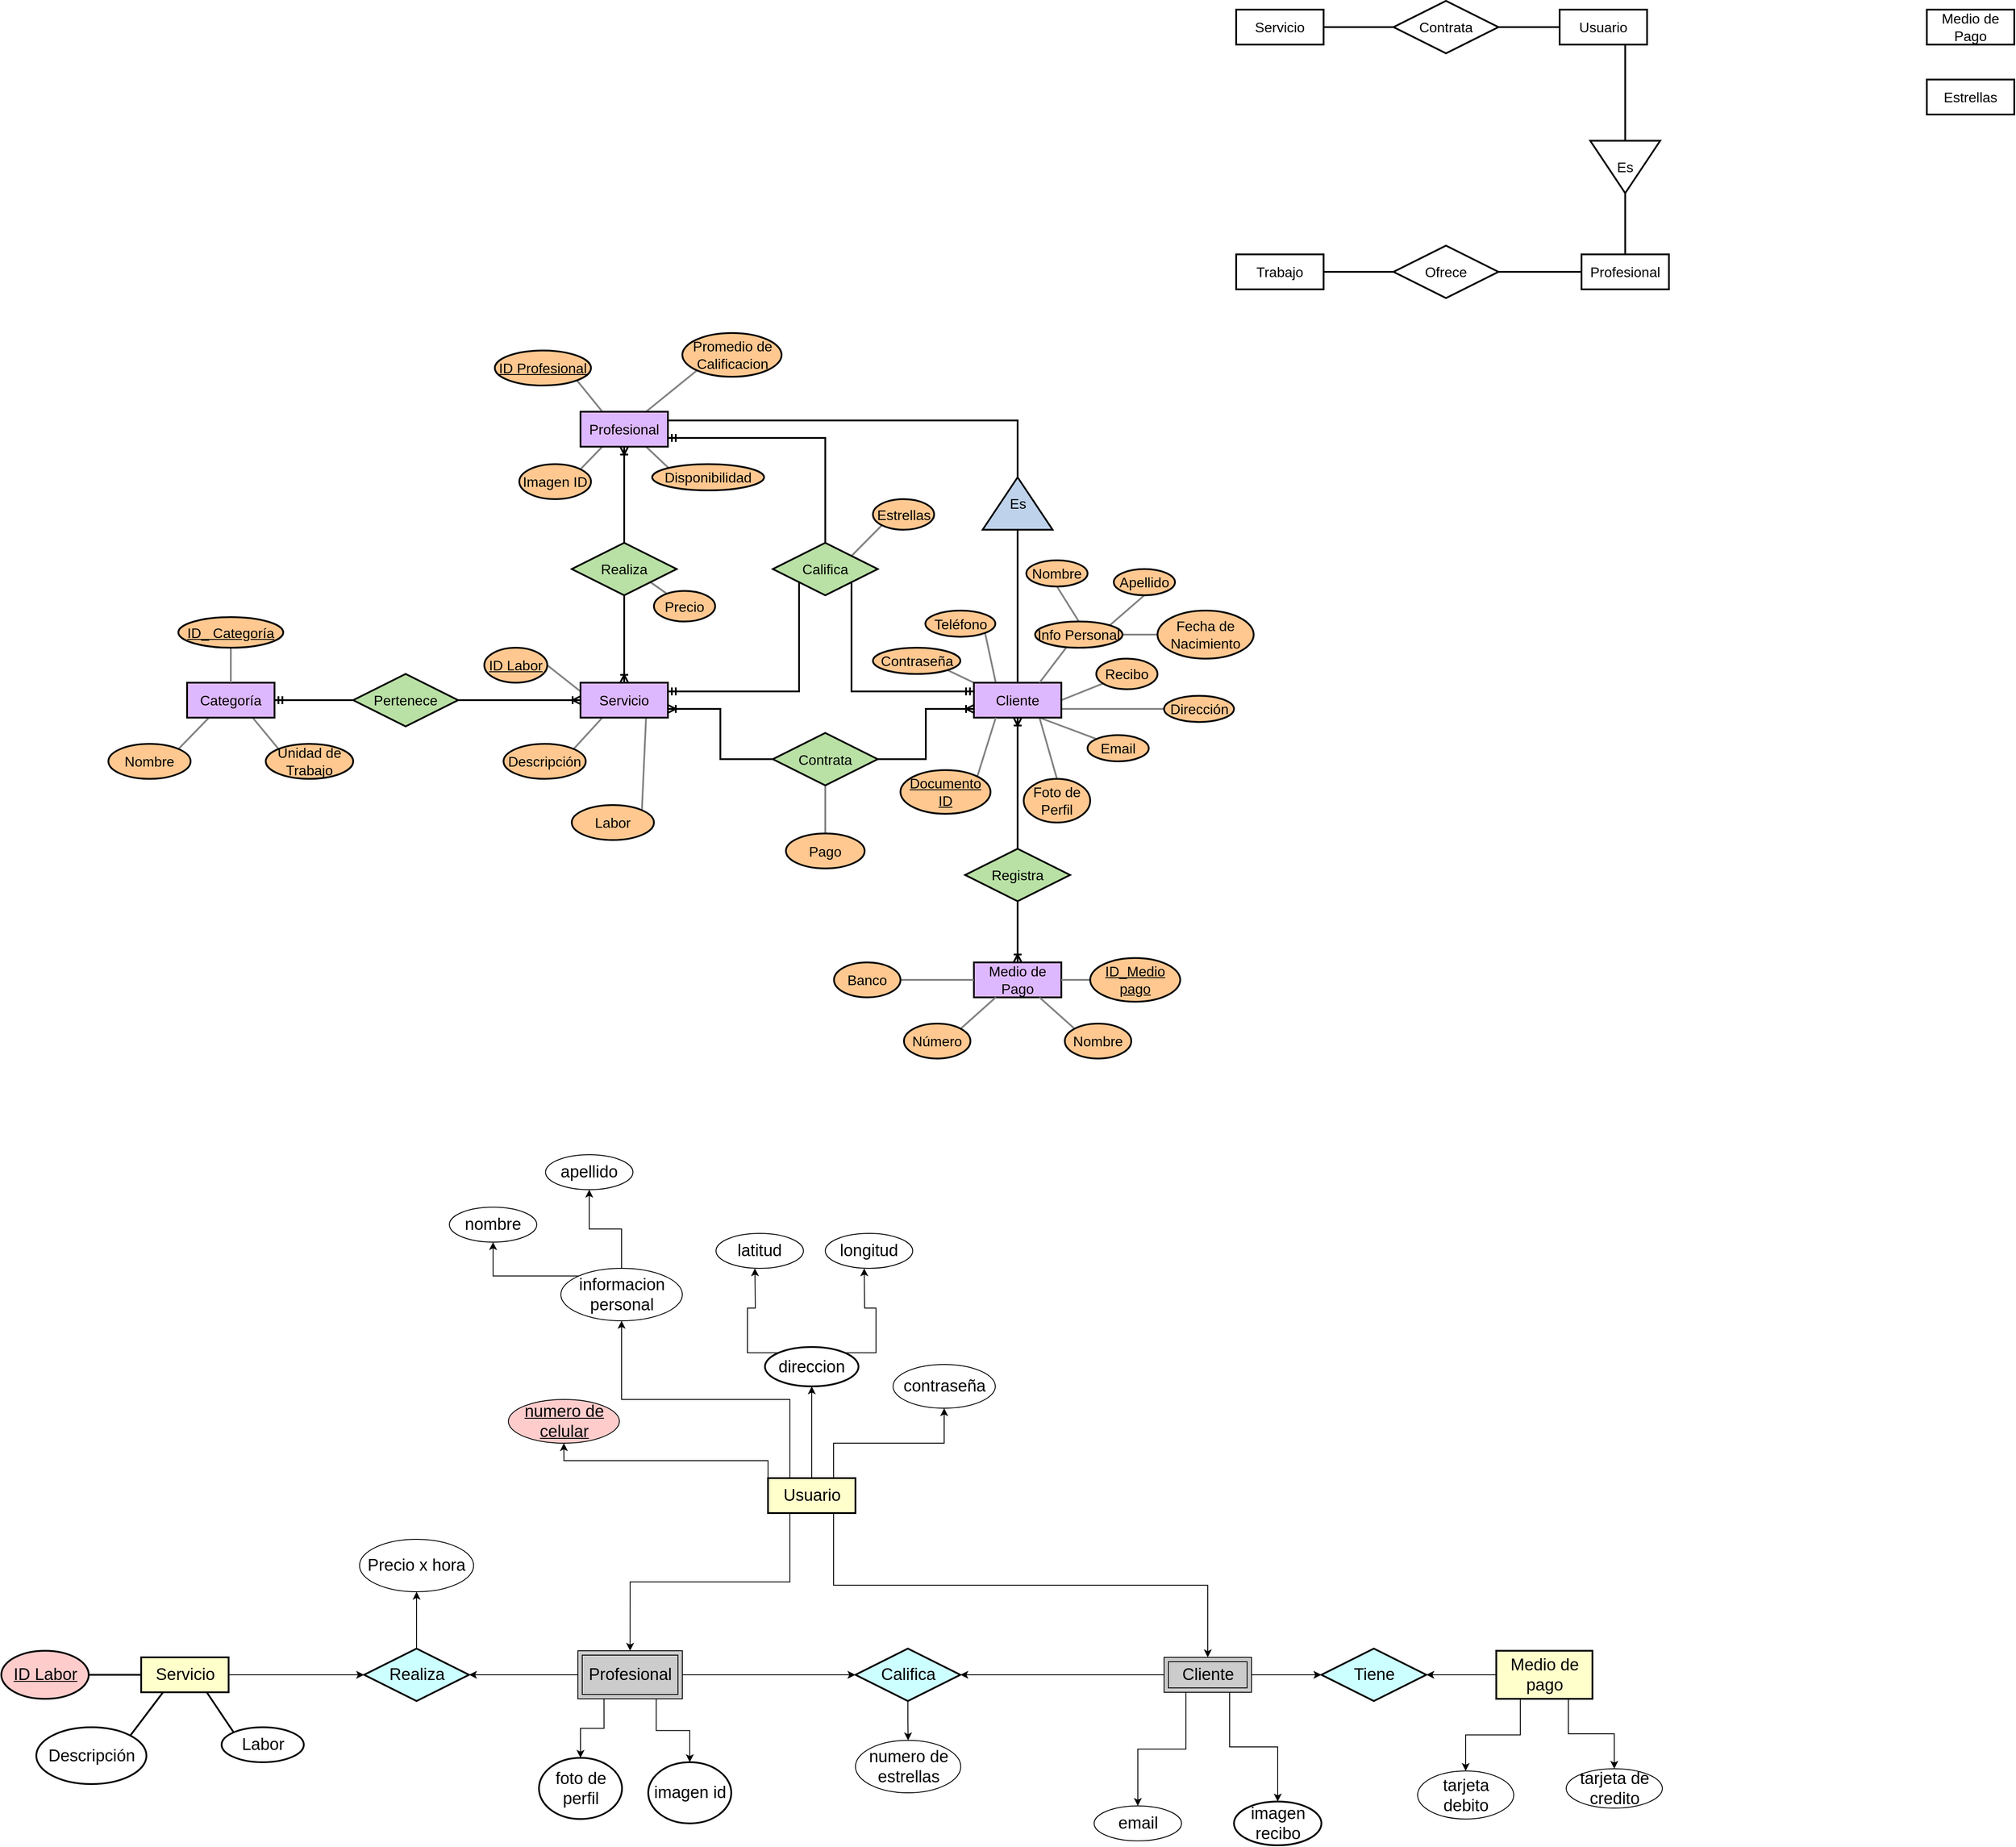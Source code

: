 <mxfile version="22.1.5" type="github">
  <diagram name="Página-1" id="cCKO2vU_R3Nvwjt6O_Bb">
    <mxGraphModel dx="1639" dy="1651" grid="1" gridSize="10" guides="1" tooltips="1" connect="1" arrows="1" fold="1" page="1" pageScale="1" pageWidth="827" pageHeight="1169" math="0" shadow="0">
      <root>
        <mxCell id="0" />
        <mxCell id="1" parent="0" />
        <mxCell id="8-Lv-CJE16GWGZzQea9U-9" style="edgeStyle=orthogonalEdgeStyle;rounded=0;orthogonalLoop=1;jettySize=auto;html=1;exitX=0.5;exitY=1;exitDx=0;exitDy=0;entryX=0.5;entryY=0;entryDx=0;entryDy=0;strokeWidth=2;endArrow=none;endFill=0;startArrow=ERoneToMany;startFill=0;" parent="1" source="zTk_jniPwo0BafnFYXpP-2" target="8-Lv-CJE16GWGZzQea9U-6" edge="1">
          <mxGeometry relative="1" as="geometry" />
        </mxCell>
        <mxCell id="8-Lv-CJE16GWGZzQea9U-27" style="rounded=0;orthogonalLoop=1;jettySize=auto;html=1;exitX=0.25;exitY=0;exitDx=0;exitDy=0;entryX=1;entryY=1;entryDx=0;entryDy=0;endArrow=none;endFill=0;strokeWidth=2;strokeColor=#828282;" parent="1" source="zTk_jniPwo0BafnFYXpP-2" target="8-Lv-CJE16GWGZzQea9U-1" edge="1">
          <mxGeometry relative="1" as="geometry" />
        </mxCell>
        <mxCell id="8-Lv-CJE16GWGZzQea9U-29" style="rounded=0;orthogonalLoop=1;jettySize=auto;html=1;exitX=0.25;exitY=1;exitDx=0;exitDy=0;entryX=1;entryY=0;entryDx=0;entryDy=0;endArrow=none;endFill=0;strokeWidth=2;strokeColor=#828282;" parent="1" source="zTk_jniPwo0BafnFYXpP-2" target="8-Lv-CJE16GWGZzQea9U-2" edge="1">
          <mxGeometry relative="1" as="geometry" />
        </mxCell>
        <mxCell id="8-Lv-CJE16GWGZzQea9U-30" style="rounded=0;orthogonalLoop=1;jettySize=auto;html=1;exitX=0.75;exitY=1;exitDx=0;exitDy=0;entryX=0;entryY=0;entryDx=0;entryDy=0;endArrow=none;endFill=0;strokeWidth=2;strokeColor=#828282;" parent="1" source="zTk_jniPwo0BafnFYXpP-2" target="8-Lv-CJE16GWGZzQea9U-19" edge="1">
          <mxGeometry relative="1" as="geometry" />
        </mxCell>
        <mxCell id="EtuR1tSyYkQJWaHXpzwl-52" style="rounded=0;orthogonalLoop=1;jettySize=auto;html=1;exitX=0.75;exitY=0;exitDx=0;exitDy=0;entryX=0;entryY=1;entryDx=0;entryDy=0;endArrow=none;endFill=0;strokeWidth=2;strokeColor=#828282;" edge="1" parent="1" source="zTk_jniPwo0BafnFYXpP-2" target="EtuR1tSyYkQJWaHXpzwl-50">
          <mxGeometry relative="1" as="geometry" />
        </mxCell>
        <mxCell id="EtuR1tSyYkQJWaHXpzwl-54" style="edgeStyle=orthogonalEdgeStyle;rounded=0;orthogonalLoop=1;jettySize=auto;html=1;exitX=1;exitY=0.75;exitDx=0;exitDy=0;entryX=0.5;entryY=0;entryDx=0;entryDy=0;endArrow=none;endFill=0;strokeWidth=2;startArrow=ERmandOne;startFill=0;" edge="1" parent="1" source="zTk_jniPwo0BafnFYXpP-2" target="EtuR1tSyYkQJWaHXpzwl-53">
          <mxGeometry relative="1" as="geometry" />
        </mxCell>
        <mxCell id="zTk_jniPwo0BafnFYXpP-2" value="Profesional" style="whiteSpace=wrap;html=1;align=center;strokeWidth=2;fontSize=16;fillColor=#DEB8FF;" parent="1" vertex="1">
          <mxGeometry x="150" y="340" width="100" height="40" as="geometry" />
        </mxCell>
        <mxCell id="8-Lv-CJE16GWGZzQea9U-40" style="edgeStyle=orthogonalEdgeStyle;rounded=0;orthogonalLoop=1;jettySize=auto;html=1;exitX=0;exitY=0.75;exitDx=0;exitDy=0;entryX=1;entryY=0.5;entryDx=0;entryDy=0;endArrow=none;endFill=0;strokeWidth=2;startArrow=ERoneToMany;startFill=0;" parent="1" source="zTk_jniPwo0BafnFYXpP-5" target="N90UWdWT46t-Qlg6uNlZ-3" edge="1">
          <mxGeometry relative="1" as="geometry" />
        </mxCell>
        <mxCell id="8-Lv-CJE16GWGZzQea9U-43" style="rounded=0;orthogonalLoop=1;jettySize=auto;html=1;exitX=0.75;exitY=1;exitDx=0;exitDy=0;entryX=0;entryY=0;entryDx=0;entryDy=0;endArrow=none;endFill=0;strokeWidth=2;strokeColor=#828282;" parent="1" source="zTk_jniPwo0BafnFYXpP-5" target="8-Lv-CJE16GWGZzQea9U-17" edge="1">
          <mxGeometry relative="1" as="geometry" />
        </mxCell>
        <mxCell id="8-Lv-CJE16GWGZzQea9U-44" style="rounded=0;orthogonalLoop=1;jettySize=auto;html=1;exitX=1;exitY=0.5;exitDx=0;exitDy=0;endArrow=none;endFill=0;strokeWidth=2;strokeColor=#828282;" parent="1" source="zTk_jniPwo0BafnFYXpP-5" target="8-Lv-CJE16GWGZzQea9U-15" edge="1">
          <mxGeometry relative="1" as="geometry" />
        </mxCell>
        <mxCell id="EtuR1tSyYkQJWaHXpzwl-11" style="edgeStyle=orthogonalEdgeStyle;rounded=0;orthogonalLoop=1;jettySize=auto;html=1;exitX=0.5;exitY=1;exitDx=0;exitDy=0;entryX=0.5;entryY=0;entryDx=0;entryDy=0;strokeWidth=2;endArrow=none;endFill=0;startArrow=ERoneToMany;startFill=0;" edge="1" parent="1" source="zTk_jniPwo0BafnFYXpP-5" target="EtuR1tSyYkQJWaHXpzwl-10">
          <mxGeometry relative="1" as="geometry" />
        </mxCell>
        <mxCell id="EtuR1tSyYkQJWaHXpzwl-30" style="rounded=0;orthogonalLoop=1;jettySize=auto;html=1;exitX=0.75;exitY=1;exitDx=0;exitDy=0;entryX=0.5;entryY=0;entryDx=0;entryDy=0;strokeWidth=2;endArrow=none;endFill=0;strokeColor=#828282;" edge="1" parent="1" source="zTk_jniPwo0BafnFYXpP-5" target="EtuR1tSyYkQJWaHXpzwl-28">
          <mxGeometry relative="1" as="geometry" />
        </mxCell>
        <mxCell id="EtuR1tSyYkQJWaHXpzwl-56" style="edgeStyle=orthogonalEdgeStyle;rounded=0;orthogonalLoop=1;jettySize=auto;html=1;exitX=0;exitY=0.25;exitDx=0;exitDy=0;entryX=1;entryY=1;entryDx=0;entryDy=0;endArrow=none;endFill=0;strokeWidth=2;startArrow=ERmandOne;startFill=0;" edge="1" parent="1" source="zTk_jniPwo0BafnFYXpP-5" target="EtuR1tSyYkQJWaHXpzwl-53">
          <mxGeometry relative="1" as="geometry" />
        </mxCell>
        <mxCell id="EtuR1tSyYkQJWaHXpzwl-59" style="edgeStyle=orthogonalEdgeStyle;rounded=0;orthogonalLoop=1;jettySize=auto;html=1;exitX=1;exitY=0.75;exitDx=0;exitDy=0;entryX=0;entryY=0.5;entryDx=0;entryDy=0;strokeWidth=2;endArrow=none;endFill=0;strokeColor=#828282;" edge="1" parent="1" source="zTk_jniPwo0BafnFYXpP-5" target="EtuR1tSyYkQJWaHXpzwl-57">
          <mxGeometry relative="1" as="geometry" />
        </mxCell>
        <mxCell id="EtuR1tSyYkQJWaHXpzwl-61" style="rounded=0;orthogonalLoop=1;jettySize=auto;html=1;exitX=0.25;exitY=0;exitDx=0;exitDy=0;entryX=1;entryY=1;entryDx=0;entryDy=0;startArrow=none;startFill=0;endArrow=none;endFill=0;strokeWidth=2;strokeColor=#828282;" edge="1" parent="1" source="zTk_jniPwo0BafnFYXpP-5" target="EtuR1tSyYkQJWaHXpzwl-58">
          <mxGeometry relative="1" as="geometry" />
        </mxCell>
        <mxCell id="EtuR1tSyYkQJWaHXpzwl-62" style="rounded=0;orthogonalLoop=1;jettySize=auto;html=1;exitX=0;exitY=0;exitDx=0;exitDy=0;entryX=1;entryY=1;entryDx=0;entryDy=0;startArrow=none;startFill=0;endArrow=none;endFill=0;strokeWidth=2;strokeColor=#828282;" edge="1" parent="1" source="zTk_jniPwo0BafnFYXpP-5" target="EtuR1tSyYkQJWaHXpzwl-60">
          <mxGeometry relative="1" as="geometry" />
        </mxCell>
        <mxCell id="zTk_jniPwo0BafnFYXpP-5" value="&lt;div&gt;Cliente&lt;/div&gt;" style="whiteSpace=wrap;html=1;align=center;strokeWidth=2;fontSize=16;fillColor=#DEB8FF;" parent="1" vertex="1">
          <mxGeometry x="600" y="650" width="100" height="40" as="geometry" />
        </mxCell>
        <mxCell id="EtuR1tSyYkQJWaHXpzwl-35" style="edgeStyle=orthogonalEdgeStyle;rounded=0;orthogonalLoop=1;jettySize=auto;html=1;exitX=0.5;exitY=1;exitDx=0;exitDy=0;strokeWidth=2;endArrow=none;endFill=0;strokeColor=#828282;" edge="1" parent="1" source="N90UWdWT46t-Qlg6uNlZ-3" target="EtuR1tSyYkQJWaHXpzwl-34">
          <mxGeometry relative="1" as="geometry" />
        </mxCell>
        <mxCell id="N90UWdWT46t-Qlg6uNlZ-3" value="Contrata" style="shape=rhombus;perimeter=rhombusPerimeter;whiteSpace=wrap;html=1;align=center;strokeWidth=2;fontSize=16;fillColor=#B9E0A5;" parent="1" vertex="1">
          <mxGeometry x="370" y="707.5" width="120" height="60" as="geometry" />
        </mxCell>
        <mxCell id="8-Lv-CJE16GWGZzQea9U-1" value="ID Profesional" style="ellipse;whiteSpace=wrap;html=1;align=center;fontSize=16;strokeWidth=2;fontStyle=4;fillColor=#FFC891;" parent="1" vertex="1">
          <mxGeometry x="52" y="270" width="110" height="40" as="geometry" />
        </mxCell>
        <mxCell id="8-Lv-CJE16GWGZzQea9U-2" value="Imagen ID" style="ellipse;whiteSpace=wrap;html=1;align=center;fontSize=16;strokeWidth=2;fontStyle=0;fillColor=#FFC891;" parent="1" vertex="1">
          <mxGeometry x="80" y="400" width="82" height="40" as="geometry" />
        </mxCell>
        <mxCell id="8-Lv-CJE16GWGZzQea9U-32" style="rounded=0;orthogonalLoop=1;jettySize=auto;html=1;exitX=1;exitY=0.5;exitDx=0;exitDy=0;endArrow=none;endFill=0;strokeWidth=2;entryX=0;entryY=0.25;entryDx=0;entryDy=0;strokeColor=#828282;" parent="1" source="8-Lv-CJE16GWGZzQea9U-3" target="8-Lv-CJE16GWGZzQea9U-4" edge="1">
          <mxGeometry relative="1" as="geometry" />
        </mxCell>
        <mxCell id="8-Lv-CJE16GWGZzQea9U-3" value="ID Labor" style="ellipse;whiteSpace=wrap;html=1;align=center;fontSize=16;strokeWidth=2;fontStyle=4;fillColor=#FFC891;" parent="1" vertex="1">
          <mxGeometry x="40" y="610" width="72" height="40" as="geometry" />
        </mxCell>
        <mxCell id="8-Lv-CJE16GWGZzQea9U-35" style="rounded=0;orthogonalLoop=1;jettySize=auto;html=1;exitX=0.75;exitY=1;exitDx=0;exitDy=0;entryX=1;entryY=0;entryDx=0;entryDy=0;endArrow=none;endFill=0;strokeWidth=2;strokeColor=#828282;" parent="1" source="8-Lv-CJE16GWGZzQea9U-4" target="8-Lv-CJE16GWGZzQea9U-5" edge="1">
          <mxGeometry relative="1" as="geometry" />
        </mxCell>
        <mxCell id="8-Lv-CJE16GWGZzQea9U-37" style="rounded=0;orthogonalLoop=1;jettySize=auto;html=1;exitX=0.25;exitY=1;exitDx=0;exitDy=0;entryX=1;entryY=0;entryDx=0;entryDy=0;endArrow=none;endFill=0;strokeWidth=2;strokeColor=#828282;" parent="1" source="8-Lv-CJE16GWGZzQea9U-4" target="8-Lv-CJE16GWGZzQea9U-20" edge="1">
          <mxGeometry relative="1" as="geometry" />
        </mxCell>
        <mxCell id="8-Lv-CJE16GWGZzQea9U-38" style="edgeStyle=orthogonalEdgeStyle;rounded=0;orthogonalLoop=1;jettySize=auto;html=1;exitX=1;exitY=0.75;exitDx=0;exitDy=0;entryX=0;entryY=0.5;entryDx=0;entryDy=0;endArrow=none;endFill=0;strokeWidth=2;startArrow=ERoneToMany;startFill=0;" parent="1" source="8-Lv-CJE16GWGZzQea9U-4" target="N90UWdWT46t-Qlg6uNlZ-3" edge="1">
          <mxGeometry relative="1" as="geometry" />
        </mxCell>
        <mxCell id="EtuR1tSyYkQJWaHXpzwl-55" style="edgeStyle=orthogonalEdgeStyle;rounded=0;orthogonalLoop=1;jettySize=auto;html=1;exitX=1;exitY=0.25;exitDx=0;exitDy=0;entryX=0;entryY=1;entryDx=0;entryDy=0;endArrow=none;endFill=0;strokeWidth=2;startArrow=ERmandOne;startFill=0;" edge="1" parent="1" source="8-Lv-CJE16GWGZzQea9U-4" target="EtuR1tSyYkQJWaHXpzwl-53">
          <mxGeometry relative="1" as="geometry" />
        </mxCell>
        <mxCell id="8-Lv-CJE16GWGZzQea9U-4" value="Servicio" style="whiteSpace=wrap;html=1;align=center;strokeWidth=2;fontSize=16;fillColor=#DEB8FF;" parent="1" vertex="1">
          <mxGeometry x="150" y="650" width="100" height="40" as="geometry" />
        </mxCell>
        <mxCell id="8-Lv-CJE16GWGZzQea9U-5" value="Labor" style="ellipse;whiteSpace=wrap;html=1;align=center;fontSize=16;strokeWidth=2;fillColor=#FFC891;" parent="1" vertex="1">
          <mxGeometry x="140" y="790" width="94" height="40" as="geometry" />
        </mxCell>
        <mxCell id="8-Lv-CJE16GWGZzQea9U-10" style="edgeStyle=orthogonalEdgeStyle;rounded=0;orthogonalLoop=1;jettySize=auto;html=1;exitX=0.5;exitY=1;exitDx=0;exitDy=0;endArrow=ERoneToMany;endFill=0;strokeWidth=2;" parent="1" source="8-Lv-CJE16GWGZzQea9U-6" target="8-Lv-CJE16GWGZzQea9U-4" edge="1">
          <mxGeometry relative="1" as="geometry" />
        </mxCell>
        <mxCell id="8-Lv-CJE16GWGZzQea9U-31" style="rounded=0;orthogonalLoop=1;jettySize=auto;html=1;exitX=1;exitY=1;exitDx=0;exitDy=0;endArrow=none;endFill=0;strokeWidth=2;strokeColor=#828282;" parent="1" source="8-Lv-CJE16GWGZzQea9U-6" target="8-Lv-CJE16GWGZzQea9U-8" edge="1">
          <mxGeometry relative="1" as="geometry" />
        </mxCell>
        <mxCell id="8-Lv-CJE16GWGZzQea9U-6" value="Realiza" style="shape=rhombus;perimeter=rhombusPerimeter;whiteSpace=wrap;html=1;align=center;strokeWidth=2;fontSize=16;fillColor=#B9E0A5;" parent="1" vertex="1">
          <mxGeometry x="140" y="490" width="120" height="60" as="geometry" />
        </mxCell>
        <mxCell id="8-Lv-CJE16GWGZzQea9U-8" value="Precio" style="ellipse;whiteSpace=wrap;html=1;align=center;fontSize=16;strokeWidth=2;fillColor=#FFC891;" parent="1" vertex="1">
          <mxGeometry x="234" y="545" width="70" height="35" as="geometry" />
        </mxCell>
        <mxCell id="8-Lv-CJE16GWGZzQea9U-46" style="rounded=0;orthogonalLoop=1;jettySize=auto;html=1;exitX=0.355;exitY=1;exitDx=0;exitDy=0;entryX=0.75;entryY=0;entryDx=0;entryDy=0;endArrow=none;endFill=0;strokeWidth=2;exitPerimeter=0;strokeColor=#828282;" parent="1" source="8-Lv-CJE16GWGZzQea9U-13" target="zTk_jniPwo0BafnFYXpP-5" edge="1">
          <mxGeometry relative="1" as="geometry" />
        </mxCell>
        <mxCell id="EtuR1tSyYkQJWaHXpzwl-22" style="rounded=0;orthogonalLoop=1;jettySize=auto;html=1;exitX=1;exitY=0.5;exitDx=0;exitDy=0;entryX=0;entryY=0.5;entryDx=0;entryDy=0;strokeWidth=2;endArrow=none;endFill=0;strokeColor=#828282;" edge="1" parent="1" source="8-Lv-CJE16GWGZzQea9U-13" target="EtuR1tSyYkQJWaHXpzwl-21">
          <mxGeometry relative="1" as="geometry" />
        </mxCell>
        <mxCell id="EtuR1tSyYkQJWaHXpzwl-23" style="rounded=0;orthogonalLoop=1;jettySize=auto;html=1;exitX=0.5;exitY=0;exitDx=0;exitDy=0;entryX=0.5;entryY=1;entryDx=0;entryDy=0;strokeWidth=2;endArrow=none;endFill=0;strokeColor=#828282;" edge="1" parent="1" source="8-Lv-CJE16GWGZzQea9U-13" target="EtuR1tSyYkQJWaHXpzwl-17">
          <mxGeometry relative="1" as="geometry" />
        </mxCell>
        <mxCell id="EtuR1tSyYkQJWaHXpzwl-24" style="rounded=0;orthogonalLoop=1;jettySize=auto;html=1;exitX=1;exitY=0;exitDx=0;exitDy=0;entryX=0.5;entryY=1;entryDx=0;entryDy=0;strokeWidth=2;endArrow=none;endFill=0;strokeColor=#828282;" edge="1" parent="1" source="8-Lv-CJE16GWGZzQea9U-13" target="EtuR1tSyYkQJWaHXpzwl-19">
          <mxGeometry relative="1" as="geometry" />
        </mxCell>
        <mxCell id="8-Lv-CJE16GWGZzQea9U-13" value="Info Personal" style="ellipse;whiteSpace=wrap;html=1;align=center;fontSize=16;strokeWidth=2;fillColor=#FFC891;" parent="1" vertex="1">
          <mxGeometry x="670" y="580" width="100" height="30" as="geometry" />
        </mxCell>
        <mxCell id="8-Lv-CJE16GWGZzQea9U-15" value="Recibo" style="ellipse;whiteSpace=wrap;html=1;align=center;fontSize=16;strokeWidth=2;fillColor=#FFC891;" parent="1" vertex="1">
          <mxGeometry x="740" y="622.5" width="70" height="35" as="geometry" />
        </mxCell>
        <mxCell id="8-Lv-CJE16GWGZzQea9U-17" value="Email" style="ellipse;whiteSpace=wrap;html=1;align=center;fontSize=16;strokeWidth=2;fillColor=#FFC891;" parent="1" vertex="1">
          <mxGeometry x="730" y="710" width="70" height="30" as="geometry" />
        </mxCell>
        <mxCell id="8-Lv-CJE16GWGZzQea9U-19" value="Disponibilidad" style="ellipse;whiteSpace=wrap;html=1;align=center;fontSize=16;strokeWidth=2;fillColor=#FFC891;" parent="1" vertex="1">
          <mxGeometry x="232" y="400" width="128" height="30" as="geometry" />
        </mxCell>
        <mxCell id="8-Lv-CJE16GWGZzQea9U-20" value="Descripción" style="ellipse;whiteSpace=wrap;html=1;align=center;fontSize=16;strokeWidth=2;fillColor=#FFC891;" parent="1" vertex="1">
          <mxGeometry x="62" y="720" width="94" height="40" as="geometry" />
        </mxCell>
        <mxCell id="8xtOcs_HcPYPPj-CtHhS-1" style="edgeStyle=orthogonalEdgeStyle;rounded=0;orthogonalLoop=1;jettySize=auto;html=1;exitX=0.25;exitY=1;exitDx=0;exitDy=0;entryX=0.5;entryY=0;entryDx=0;entryDy=0;fontSize=19;" parent="1" source="8xtOcs_HcPYPPj-CtHhS-8" target="8xtOcs_HcPYPPj-CtHhS-12" edge="1">
          <mxGeometry relative="1" as="geometry" />
        </mxCell>
        <mxCell id="8xtOcs_HcPYPPj-CtHhS-2" style="edgeStyle=orthogonalEdgeStyle;rounded=0;orthogonalLoop=1;jettySize=auto;html=1;exitX=0.75;exitY=1;exitDx=0;exitDy=0;entryX=0.5;entryY=0;entryDx=0;entryDy=0;fontSize=19;" parent="1" source="8xtOcs_HcPYPPj-CtHhS-8" target="8xtOcs_HcPYPPj-CtHhS-15" edge="1">
          <mxGeometry relative="1" as="geometry" />
        </mxCell>
        <mxCell id="8xtOcs_HcPYPPj-CtHhS-3" style="edgeStyle=orthogonalEdgeStyle;rounded=0;orthogonalLoop=1;jettySize=auto;html=1;exitX=0.5;exitY=0;exitDx=0;exitDy=0;entryX=0.5;entryY=1;entryDx=0;entryDy=0;fontSize=19;" parent="1" source="8xtOcs_HcPYPPj-CtHhS-8" target="8xtOcs_HcPYPPj-CtHhS-18" edge="1">
          <mxGeometry relative="1" as="geometry" />
        </mxCell>
        <mxCell id="8xtOcs_HcPYPPj-CtHhS-4" style="edgeStyle=orthogonalEdgeStyle;rounded=0;orthogonalLoop=1;jettySize=auto;html=1;exitX=0;exitY=0;exitDx=0;exitDy=0;entryX=0.5;entryY=1;entryDx=0;entryDy=0;fontSize=19;" parent="1" source="8xtOcs_HcPYPPj-CtHhS-8" target="8xtOcs_HcPYPPj-CtHhS-33" edge="1">
          <mxGeometry relative="1" as="geometry">
            <mxPoint x="164.5" y="1510" as="targetPoint" />
          </mxGeometry>
        </mxCell>
        <mxCell id="8xtOcs_HcPYPPj-CtHhS-5" style="edgeStyle=orthogonalEdgeStyle;rounded=0;orthogonalLoop=1;jettySize=auto;html=1;exitX=0.25;exitY=0;exitDx=0;exitDy=0;entryX=0.5;entryY=1;entryDx=0;entryDy=0;fontSize=19;" parent="1" source="8xtOcs_HcPYPPj-CtHhS-8" target="8xtOcs_HcPYPPj-CtHhS-26" edge="1">
          <mxGeometry relative="1" as="geometry" />
        </mxCell>
        <mxCell id="8xtOcs_HcPYPPj-CtHhS-7" style="edgeStyle=orthogonalEdgeStyle;rounded=0;orthogonalLoop=1;jettySize=auto;html=1;exitX=0.75;exitY=0;exitDx=0;exitDy=0;entryX=0.5;entryY=1;entryDx=0;entryDy=0;fontSize=19;" parent="1" source="8xtOcs_HcPYPPj-CtHhS-8" target="8xtOcs_HcPYPPj-CtHhS-32" edge="1">
          <mxGeometry relative="1" as="geometry" />
        </mxCell>
        <mxCell id="8xtOcs_HcPYPPj-CtHhS-8" value="Usuario" style="whiteSpace=wrap;html=1;align=center;strokeWidth=2;fontSize=19;fillColor=#FFFFCC;" parent="1" vertex="1">
          <mxGeometry x="364.5" y="1560" width="100" height="40" as="geometry" />
        </mxCell>
        <mxCell id="8xtOcs_HcPYPPj-CtHhS-10" style="edgeStyle=orthogonalEdgeStyle;rounded=0;orthogonalLoop=1;jettySize=auto;html=1;exitX=0;exitY=0.5;exitDx=0;exitDy=0;entryX=1;entryY=0.5;entryDx=0;entryDy=0;fontSize=19;" parent="1" source="8xtOcs_HcPYPPj-CtHhS-12" target="8xtOcs_HcPYPPj-CtHhS-28" edge="1">
          <mxGeometry relative="1" as="geometry" />
        </mxCell>
        <mxCell id="8xtOcs_HcPYPPj-CtHhS-60" style="edgeStyle=orthogonalEdgeStyle;rounded=0;orthogonalLoop=1;jettySize=auto;html=1;exitX=1;exitY=0.5;exitDx=0;exitDy=0;entryX=0;entryY=0.5;entryDx=0;entryDy=0;fontSize=19;" parent="1" source="8xtOcs_HcPYPPj-CtHhS-12" target="8xtOcs_HcPYPPj-CtHhS-58" edge="1">
          <mxGeometry relative="1" as="geometry" />
        </mxCell>
        <mxCell id="8xtOcs_HcPYPPj-CtHhS-78" style="edgeStyle=orthogonalEdgeStyle;rounded=0;orthogonalLoop=1;jettySize=auto;html=1;exitX=0.25;exitY=1;exitDx=0;exitDy=0;entryX=0.5;entryY=0;entryDx=0;entryDy=0;fontSize=19;" parent="1" source="8xtOcs_HcPYPPj-CtHhS-12" target="8xtOcs_HcPYPPj-CtHhS-21" edge="1">
          <mxGeometry relative="1" as="geometry" />
        </mxCell>
        <mxCell id="8xtOcs_HcPYPPj-CtHhS-79" style="edgeStyle=orthogonalEdgeStyle;rounded=0;orthogonalLoop=1;jettySize=auto;html=1;exitX=0.75;exitY=1;exitDx=0;exitDy=0;entryX=0.5;entryY=0;entryDx=0;entryDy=0;fontSize=19;" parent="1" source="8xtOcs_HcPYPPj-CtHhS-12" target="8xtOcs_HcPYPPj-CtHhS-77" edge="1">
          <mxGeometry relative="1" as="geometry" />
        </mxCell>
        <mxCell id="8xtOcs_HcPYPPj-CtHhS-12" value="Profesional" style="shape=ext;margin=3;double=1;whiteSpace=wrap;html=1;align=center;fillColor=#CCCCCC;fontSize=19;" parent="1" vertex="1">
          <mxGeometry x="147" y="1757.5" width="119.5" height="55" as="geometry" />
        </mxCell>
        <mxCell id="8xtOcs_HcPYPPj-CtHhS-61" style="edgeStyle=orthogonalEdgeStyle;rounded=0;orthogonalLoop=1;jettySize=auto;html=1;exitX=0;exitY=0.5;exitDx=0;exitDy=0;entryX=1;entryY=0.5;entryDx=0;entryDy=0;fontSize=19;" parent="1" source="8xtOcs_HcPYPPj-CtHhS-15" target="8xtOcs_HcPYPPj-CtHhS-58" edge="1">
          <mxGeometry relative="1" as="geometry" />
        </mxCell>
        <mxCell id="8xtOcs_HcPYPPj-CtHhS-70" style="edgeStyle=orthogonalEdgeStyle;rounded=0;orthogonalLoop=1;jettySize=auto;html=1;exitX=1;exitY=0.5;exitDx=0;exitDy=0;entryX=0;entryY=0.5;entryDx=0;entryDy=0;fontSize=19;" parent="1" source="8xtOcs_HcPYPPj-CtHhS-15" target="8xtOcs_HcPYPPj-CtHhS-69" edge="1">
          <mxGeometry relative="1" as="geometry" />
        </mxCell>
        <mxCell id="8xtOcs_HcPYPPj-CtHhS-81" style="edgeStyle=orthogonalEdgeStyle;rounded=0;orthogonalLoop=1;jettySize=auto;html=1;exitX=0.25;exitY=1;exitDx=0;exitDy=0;entryX=0.5;entryY=0;entryDx=0;entryDy=0;fontSize=19;" parent="1" source="8xtOcs_HcPYPPj-CtHhS-15" target="8xtOcs_HcPYPPj-CtHhS-31" edge="1">
          <mxGeometry relative="1" as="geometry" />
        </mxCell>
        <mxCell id="8xtOcs_HcPYPPj-CtHhS-82" style="edgeStyle=orthogonalEdgeStyle;rounded=0;orthogonalLoop=1;jettySize=auto;html=1;exitX=0.75;exitY=1;exitDx=0;exitDy=0;entryX=0.5;entryY=0;entryDx=0;entryDy=0;fontSize=19;" parent="1" source="8xtOcs_HcPYPPj-CtHhS-15" target="8xtOcs_HcPYPPj-CtHhS-30" edge="1">
          <mxGeometry relative="1" as="geometry" />
        </mxCell>
        <mxCell id="8xtOcs_HcPYPPj-CtHhS-15" value="Cliente" style="shape=ext;margin=3;double=1;whiteSpace=wrap;html=1;align=center;fillColor=#CCCCCC;fontSize=19;" parent="1" vertex="1">
          <mxGeometry x="817.5" y="1765" width="100" height="40" as="geometry" />
        </mxCell>
        <mxCell id="8xtOcs_HcPYPPj-CtHhS-16" style="edgeStyle=orthogonalEdgeStyle;rounded=0;orthogonalLoop=1;jettySize=auto;html=1;exitX=0;exitY=0;exitDx=0;exitDy=0;entryX=0.5;entryY=1;entryDx=0;entryDy=0;fontSize=19;" parent="1" source="8xtOcs_HcPYPPj-CtHhS-18" edge="1">
          <mxGeometry relative="1" as="geometry">
            <mxPoint x="349.5" y="1320" as="targetPoint" />
          </mxGeometry>
        </mxCell>
        <mxCell id="8xtOcs_HcPYPPj-CtHhS-17" style="edgeStyle=orthogonalEdgeStyle;rounded=0;orthogonalLoop=1;jettySize=auto;html=1;exitX=1;exitY=0;exitDx=0;exitDy=0;entryX=0.5;entryY=1;entryDx=0;entryDy=0;fontSize=19;" parent="1" source="8xtOcs_HcPYPPj-CtHhS-18" edge="1">
          <mxGeometry relative="1" as="geometry">
            <mxPoint x="474.5" y="1320" as="targetPoint" />
          </mxGeometry>
        </mxCell>
        <mxCell id="8xtOcs_HcPYPPj-CtHhS-18" value="direccion" style="ellipse;whiteSpace=wrap;html=1;align=center;fontSize=19;strokeWidth=2;" parent="1" vertex="1">
          <mxGeometry x="361" y="1410" width="107" height="45" as="geometry" />
        </mxCell>
        <mxCell id="8xtOcs_HcPYPPj-CtHhS-19" value="longitud" style="ellipse;whiteSpace=wrap;html=1;align=center;fontSize=19;" parent="1" vertex="1">
          <mxGeometry x="430" y="1280" width="100" height="40" as="geometry" />
        </mxCell>
        <mxCell id="8xtOcs_HcPYPPj-CtHhS-20" value="latitud" style="ellipse;whiteSpace=wrap;html=1;align=center;fontSize=19;" parent="1" vertex="1">
          <mxGeometry x="305" y="1280" width="100" height="40" as="geometry" />
        </mxCell>
        <mxCell id="8xtOcs_HcPYPPj-CtHhS-21" value="foto de perfil" style="ellipse;whiteSpace=wrap;html=1;align=center;fontSize=19;strokeWidth=2;" parent="1" vertex="1">
          <mxGeometry x="102.5" y="1880" width="95" height="70" as="geometry" />
        </mxCell>
        <mxCell id="8xtOcs_HcPYPPj-CtHhS-22" value="apellido" style="ellipse;whiteSpace=wrap;html=1;align=center;fontSize=19;" parent="1" vertex="1">
          <mxGeometry x="110" y="1190" width="100" height="40" as="geometry" />
        </mxCell>
        <mxCell id="8xtOcs_HcPYPPj-CtHhS-23" value="nombre" style="ellipse;whiteSpace=wrap;html=1;align=center;fontSize=19;" parent="1" vertex="1">
          <mxGeometry y="1250" width="100" height="40" as="geometry" />
        </mxCell>
        <mxCell id="8xtOcs_HcPYPPj-CtHhS-24" style="edgeStyle=orthogonalEdgeStyle;rounded=0;orthogonalLoop=1;jettySize=auto;html=1;exitX=0;exitY=0;exitDx=0;exitDy=0;entryX=0.5;entryY=1;entryDx=0;entryDy=0;fontSize=19;" parent="1" source="8xtOcs_HcPYPPj-CtHhS-26" target="8xtOcs_HcPYPPj-CtHhS-23" edge="1">
          <mxGeometry relative="1" as="geometry" />
        </mxCell>
        <mxCell id="8xtOcs_HcPYPPj-CtHhS-25" style="edgeStyle=orthogonalEdgeStyle;rounded=0;orthogonalLoop=1;jettySize=auto;html=1;exitX=0.5;exitY=0;exitDx=0;exitDy=0;entryX=0.5;entryY=1;entryDx=0;entryDy=0;fontSize=19;" parent="1" source="8xtOcs_HcPYPPj-CtHhS-26" target="8xtOcs_HcPYPPj-CtHhS-22" edge="1">
          <mxGeometry relative="1" as="geometry" />
        </mxCell>
        <mxCell id="8xtOcs_HcPYPPj-CtHhS-26" value="informacion personal" style="ellipse;whiteSpace=wrap;html=1;align=center;fontSize=19;" parent="1" vertex="1">
          <mxGeometry x="127.5" y="1320" width="139" height="60" as="geometry" />
        </mxCell>
        <mxCell id="8xtOcs_HcPYPPj-CtHhS-27" style="edgeStyle=orthogonalEdgeStyle;rounded=0;orthogonalLoop=1;jettySize=auto;html=1;exitX=0.5;exitY=0;exitDx=0;exitDy=0;entryX=0.5;entryY=1;entryDx=0;entryDy=0;fontSize=19;" parent="1" source="8xtOcs_HcPYPPj-CtHhS-28" target="8xtOcs_HcPYPPj-CtHhS-29" edge="1">
          <mxGeometry relative="1" as="geometry" />
        </mxCell>
        <mxCell id="8xtOcs_HcPYPPj-CtHhS-28" value="Realiza" style="shape=rhombus;perimeter=rhombusPerimeter;whiteSpace=wrap;html=1;align=center;strokeWidth=2;fontSize=19;fillColor=#CCFFFF;" parent="1" vertex="1">
          <mxGeometry x="-97.5" y="1755" width="120" height="60" as="geometry" />
        </mxCell>
        <mxCell id="8xtOcs_HcPYPPj-CtHhS-29" value="Precio x hora" style="ellipse;whiteSpace=wrap;html=1;align=center;fontSize=19;" parent="1" vertex="1">
          <mxGeometry x="-102.75" y="1630" width="130.5" height="60" as="geometry" />
        </mxCell>
        <mxCell id="8xtOcs_HcPYPPj-CtHhS-30" value="imagen recibo" style="ellipse;whiteSpace=wrap;html=1;align=center;fontSize=19;strokeWidth=2;" parent="1" vertex="1">
          <mxGeometry x="897.5" y="1930" width="100" height="50" as="geometry" />
        </mxCell>
        <mxCell id="8xtOcs_HcPYPPj-CtHhS-31" value="email" style="ellipse;whiteSpace=wrap;html=1;align=center;fontSize=19;" parent="1" vertex="1">
          <mxGeometry x="737.5" y="1935" width="100" height="40" as="geometry" />
        </mxCell>
        <mxCell id="8xtOcs_HcPYPPj-CtHhS-32" value="contraseña" style="ellipse;whiteSpace=wrap;html=1;align=center;fontSize=19;" parent="1" vertex="1">
          <mxGeometry x="507.5" y="1430" width="117" height="50" as="geometry" />
        </mxCell>
        <mxCell id="8xtOcs_HcPYPPj-CtHhS-33" value="numero de celular" style="ellipse;whiteSpace=wrap;html=1;align=center;fontStyle=4;fillColor=#FFCCCC;fontSize=19;" parent="1" vertex="1">
          <mxGeometry x="67.5" y="1470" width="127" height="50" as="geometry" />
        </mxCell>
        <mxCell id="8xtOcs_HcPYPPj-CtHhS-34" style="edgeStyle=orthogonalEdgeStyle;rounded=0;orthogonalLoop=1;jettySize=auto;html=1;exitX=1;exitY=0.5;exitDx=0;exitDy=0;endArrow=none;endFill=0;strokeWidth=2;fontSize=19;" parent="1" source="8xtOcs_HcPYPPj-CtHhS-35" target="8xtOcs_HcPYPPj-CtHhS-38" edge="1">
          <mxGeometry relative="1" as="geometry" />
        </mxCell>
        <mxCell id="8xtOcs_HcPYPPj-CtHhS-35" value="ID Labor" style="ellipse;whiteSpace=wrap;html=1;align=center;fontSize=19;strokeWidth=2;fontStyle=4;fillColor=#FFCCCC;" parent="1" vertex="1">
          <mxGeometry x="-512.5" y="1757.5" width="100" height="55" as="geometry" />
        </mxCell>
        <mxCell id="8xtOcs_HcPYPPj-CtHhS-36" style="rounded=0;orthogonalLoop=1;jettySize=auto;html=1;exitX=0.75;exitY=1;exitDx=0;exitDy=0;entryX=0;entryY=0;entryDx=0;entryDy=0;endArrow=none;endFill=0;strokeWidth=2;fontSize=19;" parent="1" source="8xtOcs_HcPYPPj-CtHhS-38" target="8xtOcs_HcPYPPj-CtHhS-39" edge="1">
          <mxGeometry relative="1" as="geometry" />
        </mxCell>
        <mxCell id="8xtOcs_HcPYPPj-CtHhS-37" style="rounded=0;orthogonalLoop=1;jettySize=auto;html=1;exitX=0.25;exitY=1;exitDx=0;exitDy=0;entryX=1;entryY=0;entryDx=0;entryDy=0;endArrow=none;endFill=0;strokeWidth=2;fontSize=19;" parent="1" source="8xtOcs_HcPYPPj-CtHhS-38" target="8xtOcs_HcPYPPj-CtHhS-40" edge="1">
          <mxGeometry relative="1" as="geometry" />
        </mxCell>
        <mxCell id="8xtOcs_HcPYPPj-CtHhS-41" style="edgeStyle=orthogonalEdgeStyle;rounded=0;orthogonalLoop=1;jettySize=auto;html=1;exitX=1;exitY=0.5;exitDx=0;exitDy=0;entryX=0;entryY=0.5;entryDx=0;entryDy=0;fontSize=19;" parent="1" source="8xtOcs_HcPYPPj-CtHhS-38" target="8xtOcs_HcPYPPj-CtHhS-28" edge="1">
          <mxGeometry relative="1" as="geometry" />
        </mxCell>
        <mxCell id="8xtOcs_HcPYPPj-CtHhS-38" value="Servicio" style="whiteSpace=wrap;html=1;align=center;strokeWidth=2;fontSize=19;fillColor=#FFFFCC;" parent="1" vertex="1">
          <mxGeometry x="-352.5" y="1765" width="100" height="40" as="geometry" />
        </mxCell>
        <mxCell id="8xtOcs_HcPYPPj-CtHhS-39" value="Labor" style="ellipse;whiteSpace=wrap;html=1;align=center;fontSize=19;strokeWidth=2;" parent="1" vertex="1">
          <mxGeometry x="-260.5" y="1845" width="94" height="40" as="geometry" />
        </mxCell>
        <mxCell id="8xtOcs_HcPYPPj-CtHhS-40" value="Descripción" style="ellipse;whiteSpace=wrap;html=1;align=center;fontSize=19;strokeWidth=2;" parent="1" vertex="1">
          <mxGeometry x="-472.5" y="1845" width="126" height="65" as="geometry" />
        </mxCell>
        <mxCell id="8xtOcs_HcPYPPj-CtHhS-71" style="edgeStyle=orthogonalEdgeStyle;rounded=0;orthogonalLoop=1;jettySize=auto;html=1;exitX=0;exitY=0.5;exitDx=0;exitDy=0;entryX=1;entryY=0.5;entryDx=0;entryDy=0;fontSize=19;" parent="1" source="8xtOcs_HcPYPPj-CtHhS-42" target="8xtOcs_HcPYPPj-CtHhS-69" edge="1">
          <mxGeometry relative="1" as="geometry" />
        </mxCell>
        <mxCell id="8xtOcs_HcPYPPj-CtHhS-72" style="edgeStyle=orthogonalEdgeStyle;rounded=0;orthogonalLoop=1;jettySize=auto;html=1;exitX=0.25;exitY=1;exitDx=0;exitDy=0;entryX=0.5;entryY=0;entryDx=0;entryDy=0;fontSize=19;" parent="1" source="8xtOcs_HcPYPPj-CtHhS-42" target="8xtOcs_HcPYPPj-CtHhS-67" edge="1">
          <mxGeometry relative="1" as="geometry" />
        </mxCell>
        <mxCell id="8xtOcs_HcPYPPj-CtHhS-73" style="edgeStyle=orthogonalEdgeStyle;rounded=0;orthogonalLoop=1;jettySize=auto;html=1;exitX=0.75;exitY=1;exitDx=0;exitDy=0;entryX=0.5;entryY=0;entryDx=0;entryDy=0;fontSize=19;" parent="1" source="8xtOcs_HcPYPPj-CtHhS-42" target="8xtOcs_HcPYPPj-CtHhS-68" edge="1">
          <mxGeometry relative="1" as="geometry" />
        </mxCell>
        <mxCell id="8xtOcs_HcPYPPj-CtHhS-42" value="Medio de pago" style="whiteSpace=wrap;html=1;align=center;strokeWidth=2;fontSize=19;fillColor=#FFFFCC;" parent="1" vertex="1">
          <mxGeometry x="1197.5" y="1757.5" width="110" height="55" as="geometry" />
        </mxCell>
        <mxCell id="8xtOcs_HcPYPPj-CtHhS-66" style="edgeStyle=orthogonalEdgeStyle;rounded=0;orthogonalLoop=1;jettySize=auto;html=1;exitX=0.5;exitY=1;exitDx=0;exitDy=0;entryX=0.5;entryY=0;entryDx=0;entryDy=0;fontSize=19;" parent="1" source="8xtOcs_HcPYPPj-CtHhS-58" target="8xtOcs_HcPYPPj-CtHhS-64" edge="1">
          <mxGeometry relative="1" as="geometry" />
        </mxCell>
        <mxCell id="8xtOcs_HcPYPPj-CtHhS-58" value="Califica" style="shape=rhombus;perimeter=rhombusPerimeter;whiteSpace=wrap;html=1;align=center;strokeWidth=2;fontSize=19;fillColor=#CCFFFF;" parent="1" vertex="1">
          <mxGeometry x="464.5" y="1755" width="120" height="60" as="geometry" />
        </mxCell>
        <mxCell id="8xtOcs_HcPYPPj-CtHhS-64" value="numero de estrellas" style="ellipse;whiteSpace=wrap;html=1;align=center;fontSize=19;" parent="1" vertex="1">
          <mxGeometry x="464.5" y="1860" width="120.5" height="60" as="geometry" />
        </mxCell>
        <mxCell id="8xtOcs_HcPYPPj-CtHhS-67" value="tarjeta debito" style="ellipse;whiteSpace=wrap;html=1;align=center;fontSize=19;" parent="1" vertex="1">
          <mxGeometry x="1107.5" y="1895" width="110" height="55" as="geometry" />
        </mxCell>
        <mxCell id="8xtOcs_HcPYPPj-CtHhS-68" value="tarjeta de credito" style="ellipse;whiteSpace=wrap;html=1;align=center;fontSize=19;" parent="1" vertex="1">
          <mxGeometry x="1277.5" y="1892.5" width="110" height="45" as="geometry" />
        </mxCell>
        <mxCell id="8xtOcs_HcPYPPj-CtHhS-69" value="Tiene" style="shape=rhombus;perimeter=rhombusPerimeter;whiteSpace=wrap;html=1;align=center;strokeWidth=2;fontSize=19;fillColor=#CCFFFF;" parent="1" vertex="1">
          <mxGeometry x="997.5" y="1755" width="120" height="60" as="geometry" />
        </mxCell>
        <mxCell id="8xtOcs_HcPYPPj-CtHhS-77" value="imagen id" style="ellipse;whiteSpace=wrap;html=1;align=center;fontSize=19;strokeWidth=2;" parent="1" vertex="1">
          <mxGeometry x="227.5" y="1885" width="95" height="70" as="geometry" />
        </mxCell>
        <mxCell id="LQz_tbbz-LuxJvh1qZ6F-9" style="edgeStyle=orthogonalEdgeStyle;rounded=0;orthogonalLoop=1;jettySize=auto;html=1;exitX=0;exitY=0.5;exitDx=0;exitDy=0;entryX=1;entryY=0.5;entryDx=0;entryDy=0;strokeWidth=2;endArrow=none;endFill=0;" parent="1" source="LQz_tbbz-LuxJvh1qZ6F-1" target="LQz_tbbz-LuxJvh1qZ6F-4" edge="1">
          <mxGeometry relative="1" as="geometry" />
        </mxCell>
        <mxCell id="LQz_tbbz-LuxJvh1qZ6F-14" style="edgeStyle=orthogonalEdgeStyle;rounded=0;orthogonalLoop=1;jettySize=auto;html=1;exitX=0.75;exitY=1;exitDx=0;exitDy=0;entryX=0;entryY=0.5;entryDx=0;entryDy=0;strokeWidth=2;endArrow=none;endFill=0;" parent="1" source="LQz_tbbz-LuxJvh1qZ6F-1" target="LQz_tbbz-LuxJvh1qZ6F-7" edge="1">
          <mxGeometry relative="1" as="geometry" />
        </mxCell>
        <mxCell id="LQz_tbbz-LuxJvh1qZ6F-1" value="Usuario" style="whiteSpace=wrap;html=1;align=center;strokeWidth=2;fontSize=16;" parent="1" vertex="1">
          <mxGeometry x="1270" y="-120" width="100" height="40" as="geometry" />
        </mxCell>
        <mxCell id="LQz_tbbz-LuxJvh1qZ6F-10" style="edgeStyle=orthogonalEdgeStyle;rounded=0;orthogonalLoop=1;jettySize=auto;html=1;exitX=0;exitY=0.5;exitDx=0;exitDy=0;strokeWidth=2;endArrow=none;endFill=0;" parent="1" source="LQz_tbbz-LuxJvh1qZ6F-3" target="LQz_tbbz-LuxJvh1qZ6F-5" edge="1">
          <mxGeometry relative="1" as="geometry" />
        </mxCell>
        <mxCell id="LQz_tbbz-LuxJvh1qZ6F-22" style="edgeStyle=orthogonalEdgeStyle;rounded=0;orthogonalLoop=1;jettySize=auto;html=1;exitX=1;exitY=0.5;exitDx=0;exitDy=0;entryX=0;entryY=0.5;entryDx=0;entryDy=0;strokeWidth=2;endArrow=none;endFill=0;" parent="1" source="LQz_tbbz-LuxJvh1qZ6F-3" target="LQz_tbbz-LuxJvh1qZ6F-16" edge="1">
          <mxGeometry relative="1" as="geometry" />
        </mxCell>
        <mxCell id="LQz_tbbz-LuxJvh1qZ6F-3" value="Ofrece" style="shape=rhombus;perimeter=rhombusPerimeter;whiteSpace=wrap;html=1;align=center;strokeWidth=2;fontSize=16;" parent="1" vertex="1">
          <mxGeometry x="1080" y="150" width="120" height="60" as="geometry" />
        </mxCell>
        <mxCell id="LQz_tbbz-LuxJvh1qZ6F-12" style="edgeStyle=orthogonalEdgeStyle;rounded=0;orthogonalLoop=1;jettySize=auto;html=1;exitX=0;exitY=0.5;exitDx=0;exitDy=0;strokeWidth=2;endArrow=none;endFill=0;" parent="1" source="LQz_tbbz-LuxJvh1qZ6F-4" target="LQz_tbbz-LuxJvh1qZ6F-6" edge="1">
          <mxGeometry relative="1" as="geometry" />
        </mxCell>
        <mxCell id="LQz_tbbz-LuxJvh1qZ6F-4" value="Contrata" style="shape=rhombus;perimeter=rhombusPerimeter;whiteSpace=wrap;html=1;align=center;strokeWidth=2;fontSize=16;" parent="1" vertex="1">
          <mxGeometry x="1080" y="-130" width="120" height="60" as="geometry" />
        </mxCell>
        <mxCell id="LQz_tbbz-LuxJvh1qZ6F-5" value="Trabajo" style="whiteSpace=wrap;html=1;align=center;strokeWidth=2;fontSize=16;" parent="1" vertex="1">
          <mxGeometry x="900" y="160" width="100" height="40" as="geometry" />
        </mxCell>
        <mxCell id="LQz_tbbz-LuxJvh1qZ6F-6" value="Servicio" style="whiteSpace=wrap;html=1;align=center;strokeWidth=2;fontSize=16;" parent="1" vertex="1">
          <mxGeometry x="900" y="-120" width="100" height="40" as="geometry" />
        </mxCell>
        <mxCell id="LQz_tbbz-LuxJvh1qZ6F-18" style="edgeStyle=orthogonalEdgeStyle;rounded=0;orthogonalLoop=1;jettySize=auto;html=1;exitX=1;exitY=0.5;exitDx=0;exitDy=0;entryX=0.5;entryY=0;entryDx=0;entryDy=0;strokeWidth=2;endArrow=none;endFill=0;" parent="1" source="LQz_tbbz-LuxJvh1qZ6F-7" target="LQz_tbbz-LuxJvh1qZ6F-16" edge="1">
          <mxGeometry relative="1" as="geometry" />
        </mxCell>
        <mxCell id="LQz_tbbz-LuxJvh1qZ6F-7" value="Es" style="triangle;whiteSpace=wrap;html=1;strokeWidth=2;rotation=90;fontSize=16;horizontal=0;" parent="1" vertex="1">
          <mxGeometry x="1315" y="20" width="60" height="80" as="geometry" />
        </mxCell>
        <mxCell id="LQz_tbbz-LuxJvh1qZ6F-16" value="Profesional" style="whiteSpace=wrap;html=1;align=center;strokeWidth=2;fontSize=16;" parent="1" vertex="1">
          <mxGeometry x="1295" y="160" width="100" height="40" as="geometry" />
        </mxCell>
        <mxCell id="LQz_tbbz-LuxJvh1qZ6F-19" value="Medio de Pago" style="whiteSpace=wrap;html=1;align=center;strokeWidth=2;fontSize=16;" parent="1" vertex="1">
          <mxGeometry x="1690" y="-120" width="100" height="40" as="geometry" />
        </mxCell>
        <mxCell id="LQz_tbbz-LuxJvh1qZ6F-20" value="Estrellas" style="whiteSpace=wrap;html=1;align=center;strokeWidth=2;fontSize=16;" parent="1" vertex="1">
          <mxGeometry x="1690" y="-40" width="100" height="40" as="geometry" />
        </mxCell>
        <mxCell id="EtuR1tSyYkQJWaHXpzwl-4" value="Es" style="verticalLabelPosition=middle;verticalAlign=middle;html=1;shape=mxgraph.basic.acute_triangle;dx=0.5;horizontal=1;labelPosition=center;align=center;fontSize=16;strokeWidth=2;fillColor=#BED2EB;" vertex="1" parent="1">
          <mxGeometry x="610" y="415" width="80" height="60" as="geometry" />
        </mxCell>
        <mxCell id="EtuR1tSyYkQJWaHXpzwl-7" style="edgeStyle=orthogonalEdgeStyle;rounded=0;orthogonalLoop=1;jettySize=auto;html=1;exitX=1;exitY=0.25;exitDx=0;exitDy=0;entryX=0;entryY=0;entryDx=40;entryDy=0;entryPerimeter=0;strokeWidth=2;endArrow=none;endFill=0;" edge="1" parent="1" source="zTk_jniPwo0BafnFYXpP-2" target="EtuR1tSyYkQJWaHXpzwl-4">
          <mxGeometry relative="1" as="geometry" />
        </mxCell>
        <mxCell id="EtuR1tSyYkQJWaHXpzwl-8" style="edgeStyle=orthogonalEdgeStyle;rounded=0;orthogonalLoop=1;jettySize=auto;html=1;exitX=0.5;exitY=0;exitDx=0;exitDy=0;entryX=0.5;entryY=1;entryDx=0;entryDy=0;entryPerimeter=0;strokeWidth=2;endArrow=none;endFill=0;" edge="1" parent="1" source="zTk_jniPwo0BafnFYXpP-5" target="EtuR1tSyYkQJWaHXpzwl-4">
          <mxGeometry relative="1" as="geometry" />
        </mxCell>
        <mxCell id="EtuR1tSyYkQJWaHXpzwl-12" style="edgeStyle=orthogonalEdgeStyle;rounded=0;orthogonalLoop=1;jettySize=auto;html=1;exitX=0.5;exitY=0;exitDx=0;exitDy=0;entryX=0.5;entryY=1;entryDx=0;entryDy=0;strokeWidth=2;endArrow=none;endFill=0;startArrow=ERoneToMany;startFill=0;" edge="1" parent="1" source="EtuR1tSyYkQJWaHXpzwl-9" target="EtuR1tSyYkQJWaHXpzwl-10">
          <mxGeometry relative="1" as="geometry" />
        </mxCell>
        <mxCell id="EtuR1tSyYkQJWaHXpzwl-9" value="Medio de Pago" style="whiteSpace=wrap;html=1;align=center;strokeWidth=2;fontSize=16;fillColor=#DEB8FF;" vertex="1" parent="1">
          <mxGeometry x="600" y="970" width="100" height="40" as="geometry" />
        </mxCell>
        <mxCell id="EtuR1tSyYkQJWaHXpzwl-10" value="Registra" style="shape=rhombus;perimeter=rhombusPerimeter;whiteSpace=wrap;html=1;align=center;strokeWidth=2;fontSize=16;fillColor=#B9E0A5;" vertex="1" parent="1">
          <mxGeometry x="590" y="840" width="120" height="60" as="geometry" />
        </mxCell>
        <mxCell id="EtuR1tSyYkQJWaHXpzwl-15" style="edgeStyle=orthogonalEdgeStyle;rounded=0;orthogonalLoop=1;jettySize=auto;html=1;exitX=1;exitY=0.5;exitDx=0;exitDy=0;entryX=0;entryY=0.5;entryDx=0;entryDy=0;strokeWidth=2;endArrow=none;endFill=0;startArrow=ERmandOne;startFill=0;" edge="1" parent="1" source="EtuR1tSyYkQJWaHXpzwl-13" target="EtuR1tSyYkQJWaHXpzwl-14">
          <mxGeometry relative="1" as="geometry" />
        </mxCell>
        <mxCell id="EtuR1tSyYkQJWaHXpzwl-37" style="rounded=0;orthogonalLoop=1;jettySize=auto;html=1;exitX=0.25;exitY=1;exitDx=0;exitDy=0;entryX=1;entryY=0;entryDx=0;entryDy=0;strokeWidth=2;endArrow=none;endFill=0;strokeColor=#828282;" edge="1" parent="1" source="EtuR1tSyYkQJWaHXpzwl-13" target="EtuR1tSyYkQJWaHXpzwl-32">
          <mxGeometry relative="1" as="geometry" />
        </mxCell>
        <mxCell id="EtuR1tSyYkQJWaHXpzwl-38" style="rounded=0;orthogonalLoop=1;jettySize=auto;html=1;exitX=0.75;exitY=1;exitDx=0;exitDy=0;entryX=0;entryY=0;entryDx=0;entryDy=0;strokeWidth=2;endArrow=none;endFill=0;strokeColor=#828282;" edge="1" parent="1" source="EtuR1tSyYkQJWaHXpzwl-13" target="EtuR1tSyYkQJWaHXpzwl-33">
          <mxGeometry relative="1" as="geometry" />
        </mxCell>
        <mxCell id="EtuR1tSyYkQJWaHXpzwl-13" value="Categoría" style="whiteSpace=wrap;html=1;align=center;strokeWidth=2;fontSize=16;fillColor=#DEB8FF;" vertex="1" parent="1">
          <mxGeometry x="-300" y="650" width="100" height="40" as="geometry" />
        </mxCell>
        <mxCell id="EtuR1tSyYkQJWaHXpzwl-16" style="edgeStyle=orthogonalEdgeStyle;rounded=0;orthogonalLoop=1;jettySize=auto;html=1;exitX=1;exitY=0.5;exitDx=0;exitDy=0;strokeWidth=2;endArrow=ERoneToMany;endFill=0;" edge="1" parent="1" source="EtuR1tSyYkQJWaHXpzwl-14" target="8-Lv-CJE16GWGZzQea9U-4">
          <mxGeometry relative="1" as="geometry" />
        </mxCell>
        <mxCell id="EtuR1tSyYkQJWaHXpzwl-14" value="Pertenece" style="shape=rhombus;perimeter=rhombusPerimeter;whiteSpace=wrap;html=1;align=center;strokeWidth=2;fontSize=16;fillColor=#B9E0A5;" vertex="1" parent="1">
          <mxGeometry x="-110" y="640" width="120" height="60" as="geometry" />
        </mxCell>
        <mxCell id="EtuR1tSyYkQJWaHXpzwl-17" value="Nombre" style="ellipse;whiteSpace=wrap;html=1;align=center;fontSize=16;strokeWidth=2;fillColor=#FFC891;" vertex="1" parent="1">
          <mxGeometry x="660" y="510" width="70" height="30" as="geometry" />
        </mxCell>
        <mxCell id="EtuR1tSyYkQJWaHXpzwl-19" value="Apellido" style="ellipse;whiteSpace=wrap;html=1;align=center;fontSize=16;strokeWidth=2;fillColor=#FFC891;" vertex="1" parent="1">
          <mxGeometry x="760" y="520" width="70" height="30" as="geometry" />
        </mxCell>
        <mxCell id="EtuR1tSyYkQJWaHXpzwl-21" value="Fecha de Nacimiento" style="ellipse;whiteSpace=wrap;html=1;align=center;fontSize=16;strokeWidth=2;fillColor=#FFC891;" vertex="1" parent="1">
          <mxGeometry x="810" y="567.5" width="110" height="55" as="geometry" />
        </mxCell>
        <mxCell id="EtuR1tSyYkQJWaHXpzwl-26" style="rounded=0;orthogonalLoop=1;jettySize=auto;html=1;exitX=1;exitY=0;exitDx=0;exitDy=0;entryX=0.25;entryY=1;entryDx=0;entryDy=0;strokeWidth=2;endArrow=none;endFill=0;strokeColor=#828282;" edge="1" parent="1" source="EtuR1tSyYkQJWaHXpzwl-25" target="zTk_jniPwo0BafnFYXpP-5">
          <mxGeometry relative="1" as="geometry" />
        </mxCell>
        <mxCell id="EtuR1tSyYkQJWaHXpzwl-25" value="Documento ID" style="ellipse;whiteSpace=wrap;html=1;align=center;fontSize=16;strokeWidth=2;fontStyle=4;fillColor=#FFC891;" vertex="1" parent="1">
          <mxGeometry x="516" y="750" width="103" height="50" as="geometry" />
        </mxCell>
        <mxCell id="EtuR1tSyYkQJWaHXpzwl-27" style="edgeStyle=orthogonalEdgeStyle;rounded=0;orthogonalLoop=1;jettySize=auto;html=1;exitX=0.5;exitY=1;exitDx=0;exitDy=0;" edge="1" parent="1" source="EtuR1tSyYkQJWaHXpzwl-19" target="EtuR1tSyYkQJWaHXpzwl-19">
          <mxGeometry relative="1" as="geometry" />
        </mxCell>
        <mxCell id="EtuR1tSyYkQJWaHXpzwl-28" value="Foto de Perfil" style="ellipse;whiteSpace=wrap;html=1;align=center;fontSize=16;strokeWidth=2;fillColor=#FFC891;" vertex="1" parent="1">
          <mxGeometry x="657" y="760" width="76" height="50" as="geometry" />
        </mxCell>
        <mxCell id="EtuR1tSyYkQJWaHXpzwl-36" style="rounded=0;orthogonalLoop=1;jettySize=auto;html=1;exitX=0.5;exitY=1;exitDx=0;exitDy=0;entryX=0.5;entryY=0;entryDx=0;entryDy=0;strokeWidth=2;endArrow=none;endFill=0;strokeColor=#828282;" edge="1" parent="1" source="EtuR1tSyYkQJWaHXpzwl-31" target="EtuR1tSyYkQJWaHXpzwl-13">
          <mxGeometry relative="1" as="geometry" />
        </mxCell>
        <mxCell id="EtuR1tSyYkQJWaHXpzwl-31" value="ID_ Categoría" style="ellipse;whiteSpace=wrap;html=1;align=center;fontSize=16;strokeWidth=2;fontStyle=4;fillColor=#FFC891;" vertex="1" parent="1">
          <mxGeometry x="-310" y="575" width="120" height="35" as="geometry" />
        </mxCell>
        <mxCell id="EtuR1tSyYkQJWaHXpzwl-32" value="Nombre" style="ellipse;whiteSpace=wrap;html=1;align=center;fontSize=16;strokeWidth=2;fillColor=#FFC891;" vertex="1" parent="1">
          <mxGeometry x="-390" y="720" width="94" height="40" as="geometry" />
        </mxCell>
        <mxCell id="EtuR1tSyYkQJWaHXpzwl-33" value="Unidad de Trabajo" style="ellipse;whiteSpace=wrap;html=1;align=center;fontSize=16;strokeWidth=2;fillColor=#FFC891;" vertex="1" parent="1">
          <mxGeometry x="-210" y="720" width="100" height="40" as="geometry" />
        </mxCell>
        <mxCell id="EtuR1tSyYkQJWaHXpzwl-34" value="Pago" style="ellipse;whiteSpace=wrap;html=1;align=center;fontSize=16;strokeWidth=2;fillColor=#FFC891;" vertex="1" parent="1">
          <mxGeometry x="385" y="822.5" width="90" height="40" as="geometry" />
        </mxCell>
        <mxCell id="EtuR1tSyYkQJWaHXpzwl-44" style="edgeStyle=orthogonalEdgeStyle;rounded=0;orthogonalLoop=1;jettySize=auto;html=1;exitX=0;exitY=0.5;exitDx=0;exitDy=0;entryX=1;entryY=0.5;entryDx=0;entryDy=0;strokeWidth=2;endArrow=none;endFill=0;strokeColor=#828282;" edge="1" parent="1" source="EtuR1tSyYkQJWaHXpzwl-41" target="EtuR1tSyYkQJWaHXpzwl-9">
          <mxGeometry relative="1" as="geometry" />
        </mxCell>
        <mxCell id="EtuR1tSyYkQJWaHXpzwl-41" value="ID_Medio pago" style="ellipse;whiteSpace=wrap;html=1;align=center;fontSize=16;strokeWidth=2;fontStyle=4;fillColor=#FFC891;" vertex="1" parent="1">
          <mxGeometry x="733" y="965" width="103" height="50" as="geometry" />
        </mxCell>
        <mxCell id="EtuR1tSyYkQJWaHXpzwl-43" style="rounded=0;orthogonalLoop=1;jettySize=auto;html=1;exitX=0;exitY=0;exitDx=0;exitDy=0;entryX=0.75;entryY=1;entryDx=0;entryDy=0;strokeWidth=2;endArrow=none;endFill=0;strokeColor=#828282;" edge="1" parent="1" source="EtuR1tSyYkQJWaHXpzwl-42" target="EtuR1tSyYkQJWaHXpzwl-9">
          <mxGeometry relative="1" as="geometry" />
        </mxCell>
        <mxCell id="EtuR1tSyYkQJWaHXpzwl-42" value="Nombre" style="ellipse;whiteSpace=wrap;html=1;align=center;fontSize=16;strokeWidth=2;fillColor=#FFC891;" vertex="1" parent="1">
          <mxGeometry x="704" y="1040" width="76" height="40" as="geometry" />
        </mxCell>
        <mxCell id="EtuR1tSyYkQJWaHXpzwl-47" style="rounded=0;orthogonalLoop=1;jettySize=auto;html=1;exitX=1;exitY=0;exitDx=0;exitDy=0;entryX=0.25;entryY=1;entryDx=0;entryDy=0;strokeWidth=2;endArrow=none;endFill=0;strokeColor=#828282;" edge="1" parent="1" source="EtuR1tSyYkQJWaHXpzwl-45" target="EtuR1tSyYkQJWaHXpzwl-9">
          <mxGeometry relative="1" as="geometry" />
        </mxCell>
        <mxCell id="EtuR1tSyYkQJWaHXpzwl-45" value="Número" style="ellipse;whiteSpace=wrap;html=1;align=center;fontSize=16;strokeWidth=2;fillColor=#FFC891;" vertex="1" parent="1">
          <mxGeometry x="520" y="1040" width="76" height="40" as="geometry" />
        </mxCell>
        <mxCell id="EtuR1tSyYkQJWaHXpzwl-48" style="rounded=0;orthogonalLoop=1;jettySize=auto;html=1;exitX=1;exitY=0.5;exitDx=0;exitDy=0;strokeWidth=2;endArrow=none;endFill=0;strokeColor=#828282;" edge="1" parent="1" source="EtuR1tSyYkQJWaHXpzwl-46" target="EtuR1tSyYkQJWaHXpzwl-9">
          <mxGeometry relative="1" as="geometry" />
        </mxCell>
        <mxCell id="EtuR1tSyYkQJWaHXpzwl-46" value="Banco" style="ellipse;whiteSpace=wrap;html=1;align=center;fontSize=16;strokeWidth=2;fillColor=#FFC891;" vertex="1" parent="1">
          <mxGeometry x="440" y="970" width="76" height="40" as="geometry" />
        </mxCell>
        <mxCell id="EtuR1tSyYkQJWaHXpzwl-50" value="Promedio de Calificacion" style="ellipse;whiteSpace=wrap;html=1;align=center;fontSize=16;strokeWidth=2;fontStyle=0;fillColor=#FFC891;" vertex="1" parent="1">
          <mxGeometry x="266.5" y="250" width="113.5" height="50" as="geometry" />
        </mxCell>
        <mxCell id="EtuR1tSyYkQJWaHXpzwl-64" style="rounded=0;orthogonalLoop=1;jettySize=auto;html=1;exitX=1;exitY=0;exitDx=0;exitDy=0;entryX=0;entryY=1;entryDx=0;entryDy=0;endArrow=none;endFill=0;strokeWidth=2;strokeColor=#828282;" edge="1" parent="1" source="EtuR1tSyYkQJWaHXpzwl-53" target="EtuR1tSyYkQJWaHXpzwl-63">
          <mxGeometry relative="1" as="geometry" />
        </mxCell>
        <mxCell id="EtuR1tSyYkQJWaHXpzwl-53" value="Califica" style="shape=rhombus;perimeter=rhombusPerimeter;whiteSpace=wrap;html=1;align=center;strokeWidth=2;fontSize=16;fillColor=#B9E0A5;" vertex="1" parent="1">
          <mxGeometry x="370" y="490" width="120" height="60" as="geometry" />
        </mxCell>
        <mxCell id="EtuR1tSyYkQJWaHXpzwl-57" value="Dirección" style="ellipse;whiteSpace=wrap;html=1;align=center;fontSize=16;strokeWidth=2;fillColor=#FFC891;" vertex="1" parent="1">
          <mxGeometry x="817.5" y="665" width="80" height="30" as="geometry" />
        </mxCell>
        <mxCell id="EtuR1tSyYkQJWaHXpzwl-58" value="Teléfono" style="ellipse;whiteSpace=wrap;html=1;align=center;fontSize=16;strokeWidth=2;fillColor=#FFC891;" vertex="1" parent="1">
          <mxGeometry x="544.5" y="567.5" width="80" height="30" as="geometry" />
        </mxCell>
        <mxCell id="EtuR1tSyYkQJWaHXpzwl-60" value="Contraseña" style="ellipse;whiteSpace=wrap;html=1;align=center;fontSize=16;strokeWidth=2;fillColor=#FFC891;" vertex="1" parent="1">
          <mxGeometry x="484.5" y="610" width="100" height="30" as="geometry" />
        </mxCell>
        <mxCell id="EtuR1tSyYkQJWaHXpzwl-63" value="Estrellas" style="ellipse;whiteSpace=wrap;html=1;align=center;fontSize=16;strokeWidth=2;fillColor=#FFC891;" vertex="1" parent="1">
          <mxGeometry x="484.5" y="440" width="70" height="35" as="geometry" />
        </mxCell>
      </root>
    </mxGraphModel>
  </diagram>
</mxfile>
